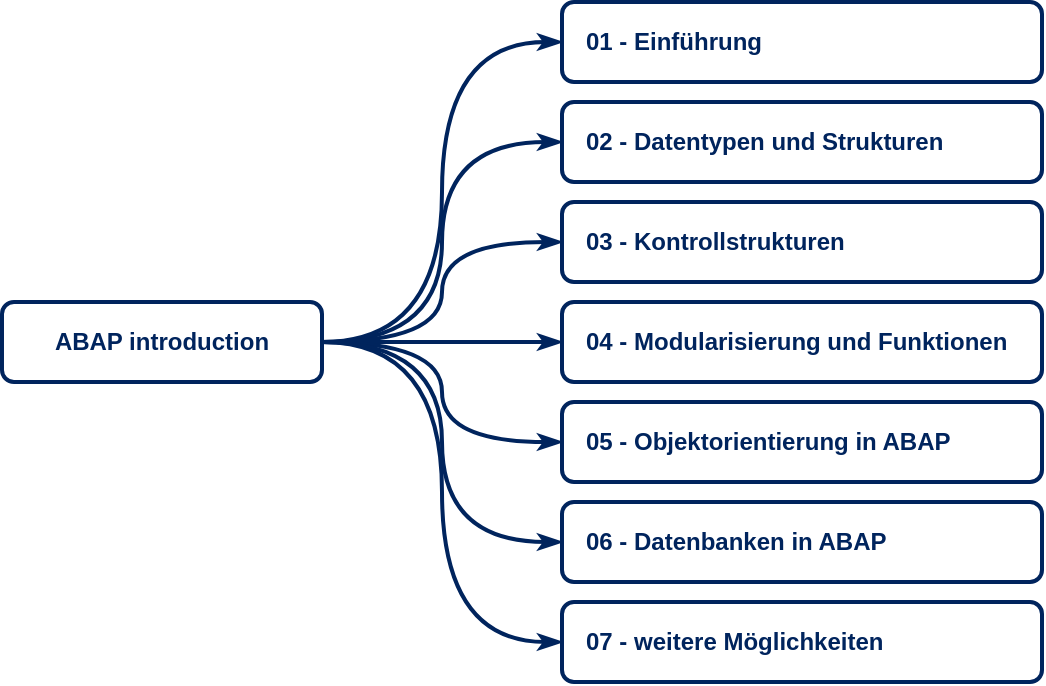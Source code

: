 <mxfile version="20.7.4" type="device"><diagram id="3p4pvpnUlnSRHTYpLvjh" name="Seite-1"><mxGraphModel dx="1050" dy="724" grid="1" gridSize="10" guides="1" tooltips="1" connect="1" arrows="1" fold="1" page="1" pageScale="1" pageWidth="827" pageHeight="1169" math="0" shadow="0"><root><mxCell id="0"/><mxCell id="1" parent="0"/><mxCell id="eZ4h2KJTnU1khmSY-jXj-10" style="edgeStyle=orthogonalEdgeStyle;rounded=0;orthogonalLoop=1;jettySize=auto;html=1;exitX=1;exitY=0.5;exitDx=0;exitDy=0;entryX=0;entryY=0.5;entryDx=0;entryDy=0;fontColor=#FFFFFF;strokeColor=#00245D;curved=1;strokeWidth=2;endArrow=classicThin;endFill=1;" parent="1" source="eZ4h2KJTnU1khmSY-jXj-1" target="eZ4h2KJTnU1khmSY-jXj-2" edge="1"><mxGeometry relative="1" as="geometry"/></mxCell><mxCell id="eZ4h2KJTnU1khmSY-jXj-11" style="edgeStyle=orthogonalEdgeStyle;curved=1;rounded=0;orthogonalLoop=1;jettySize=auto;html=1;exitX=1;exitY=0.5;exitDx=0;exitDy=0;entryX=0;entryY=0.5;entryDx=0;entryDy=0;strokeColor=#00245D;strokeWidth=2;fontColor=#FFFFFF;endArrow=classicThin;endFill=1;" parent="1" source="eZ4h2KJTnU1khmSY-jXj-1" target="eZ4h2KJTnU1khmSY-jXj-3" edge="1"><mxGeometry relative="1" as="geometry"/></mxCell><mxCell id="eZ4h2KJTnU1khmSY-jXj-12" style="edgeStyle=orthogonalEdgeStyle;curved=1;rounded=0;orthogonalLoop=1;jettySize=auto;html=1;exitX=1;exitY=0.5;exitDx=0;exitDy=0;entryX=0;entryY=0.5;entryDx=0;entryDy=0;strokeColor=#00245D;strokeWidth=2;fontColor=#FFFFFF;endArrow=classicThin;endFill=1;" parent="1" source="eZ4h2KJTnU1khmSY-jXj-1" target="eZ4h2KJTnU1khmSY-jXj-4" edge="1"><mxGeometry relative="1" as="geometry"/></mxCell><mxCell id="eZ4h2KJTnU1khmSY-jXj-13" style="edgeStyle=orthogonalEdgeStyle;curved=1;rounded=0;orthogonalLoop=1;jettySize=auto;html=1;exitX=1;exitY=0.5;exitDx=0;exitDy=0;entryX=0;entryY=0.5;entryDx=0;entryDy=0;strokeColor=#00245D;strokeWidth=2;fontColor=#FFFFFF;endArrow=classicThin;endFill=1;" parent="1" source="eZ4h2KJTnU1khmSY-jXj-1" target="eZ4h2KJTnU1khmSY-jXj-5" edge="1"><mxGeometry relative="1" as="geometry"/></mxCell><mxCell id="eZ4h2KJTnU1khmSY-jXj-14" style="edgeStyle=orthogonalEdgeStyle;curved=1;rounded=0;orthogonalLoop=1;jettySize=auto;html=1;exitX=1;exitY=0.5;exitDx=0;exitDy=0;entryX=0;entryY=0.5;entryDx=0;entryDy=0;strokeColor=#00245D;strokeWidth=2;fontColor=#FFFFFF;endArrow=classicThin;endFill=1;" parent="1" source="eZ4h2KJTnU1khmSY-jXj-1" target="eZ4h2KJTnU1khmSY-jXj-6" edge="1"><mxGeometry relative="1" as="geometry"/></mxCell><mxCell id="eZ4h2KJTnU1khmSY-jXj-15" style="edgeStyle=orthogonalEdgeStyle;curved=1;rounded=0;orthogonalLoop=1;jettySize=auto;html=1;exitX=1;exitY=0.5;exitDx=0;exitDy=0;entryX=0;entryY=0.5;entryDx=0;entryDy=0;strokeColor=#00245D;strokeWidth=2;fontColor=#FFFFFF;endArrow=classicThin;endFill=1;" parent="1" source="eZ4h2KJTnU1khmSY-jXj-1" target="eZ4h2KJTnU1khmSY-jXj-7" edge="1"><mxGeometry relative="1" as="geometry"/></mxCell><mxCell id="eZ4h2KJTnU1khmSY-jXj-16" style="edgeStyle=orthogonalEdgeStyle;curved=1;rounded=0;orthogonalLoop=1;jettySize=auto;html=1;exitX=1;exitY=0.5;exitDx=0;exitDy=0;entryX=0;entryY=0.5;entryDx=0;entryDy=0;strokeColor=#00245D;strokeWidth=2;fontColor=#FFFFFF;endArrow=classicThin;endFill=1;" parent="1" source="eZ4h2KJTnU1khmSY-jXj-1" target="eZ4h2KJTnU1khmSY-jXj-8" edge="1"><mxGeometry relative="1" as="geometry"/></mxCell><mxCell id="eZ4h2KJTnU1khmSY-jXj-1" value="ABAP introduction" style="rounded=1;whiteSpace=wrap;html=1;strokeWidth=2;strokeColor=#00245D;fontColor=#00245D;labelBackgroundColor=none;fontStyle=1" parent="1" vertex="1"><mxGeometry x="80" y="400" width="160" height="40" as="geometry"/></mxCell><mxCell id="eZ4h2KJTnU1khmSY-jXj-2" value="01 - Einführung" style="rounded=1;whiteSpace=wrap;html=1;strokeWidth=2;strokeColor=#00245D;fontColor=#00245D;labelBackgroundColor=none;fontStyle=1;fillColor=default;align=left;spacingLeft=10;" parent="1" vertex="1"><mxGeometry x="360" y="250" width="240" height="40" as="geometry"/></mxCell><mxCell id="eZ4h2KJTnU1khmSY-jXj-3" value="02 - Datentypen und Strukturen" style="rounded=1;whiteSpace=wrap;html=1;strokeWidth=2;strokeColor=#00245D;fontColor=#00245D;labelBackgroundColor=none;fontStyle=1;align=left;spacingLeft=10;" parent="1" vertex="1"><mxGeometry x="360" y="300" width="240" height="40" as="geometry"/></mxCell><mxCell id="eZ4h2KJTnU1khmSY-jXj-4" value="03 - Kontrollstrukturen" style="rounded=1;whiteSpace=wrap;html=1;strokeWidth=2;strokeColor=#00245D;fontColor=#00245D;labelBackgroundColor=none;fontStyle=1;align=left;spacingLeft=10;" parent="1" vertex="1"><mxGeometry x="360" y="350" width="240" height="40" as="geometry"/></mxCell><mxCell id="eZ4h2KJTnU1khmSY-jXj-5" value="04 - Modularisierung und Funktionen" style="rounded=1;whiteSpace=wrap;html=1;strokeWidth=2;strokeColor=#00245D;fontColor=#00245D;labelBackgroundColor=none;fontStyle=1;align=left;spacingLeft=10;" parent="1" vertex="1"><mxGeometry x="360" y="400" width="240" height="40" as="geometry"/></mxCell><mxCell id="eZ4h2KJTnU1khmSY-jXj-6" value="05 - Objektorientierung in ABAP" style="rounded=1;whiteSpace=wrap;html=1;strokeWidth=2;strokeColor=#00245D;fontColor=#00245D;labelBackgroundColor=none;fontStyle=1;align=left;spacingLeft=10;" parent="1" vertex="1"><mxGeometry x="360" y="450" width="240" height="40" as="geometry"/></mxCell><mxCell id="eZ4h2KJTnU1khmSY-jXj-7" value="06 - Datenbanken in ABAP" style="rounded=1;whiteSpace=wrap;html=1;strokeWidth=2;strokeColor=#00245D;fontColor=#00245D;labelBackgroundColor=none;fontStyle=1;align=left;spacingLeft=10;" parent="1" vertex="1"><mxGeometry x="360" y="500" width="240" height="40" as="geometry"/></mxCell><mxCell id="eZ4h2KJTnU1khmSY-jXj-8" value="07 - weitere Möglichkeiten" style="rounded=1;whiteSpace=wrap;html=1;strokeWidth=2;strokeColor=#00245D;fontColor=#00245D;labelBackgroundColor=none;fontStyle=1;align=left;spacingLeft=10;" parent="1" vertex="1"><mxGeometry x="360" y="550" width="240" height="40" as="geometry"/></mxCell></root></mxGraphModel></diagram></mxfile>
